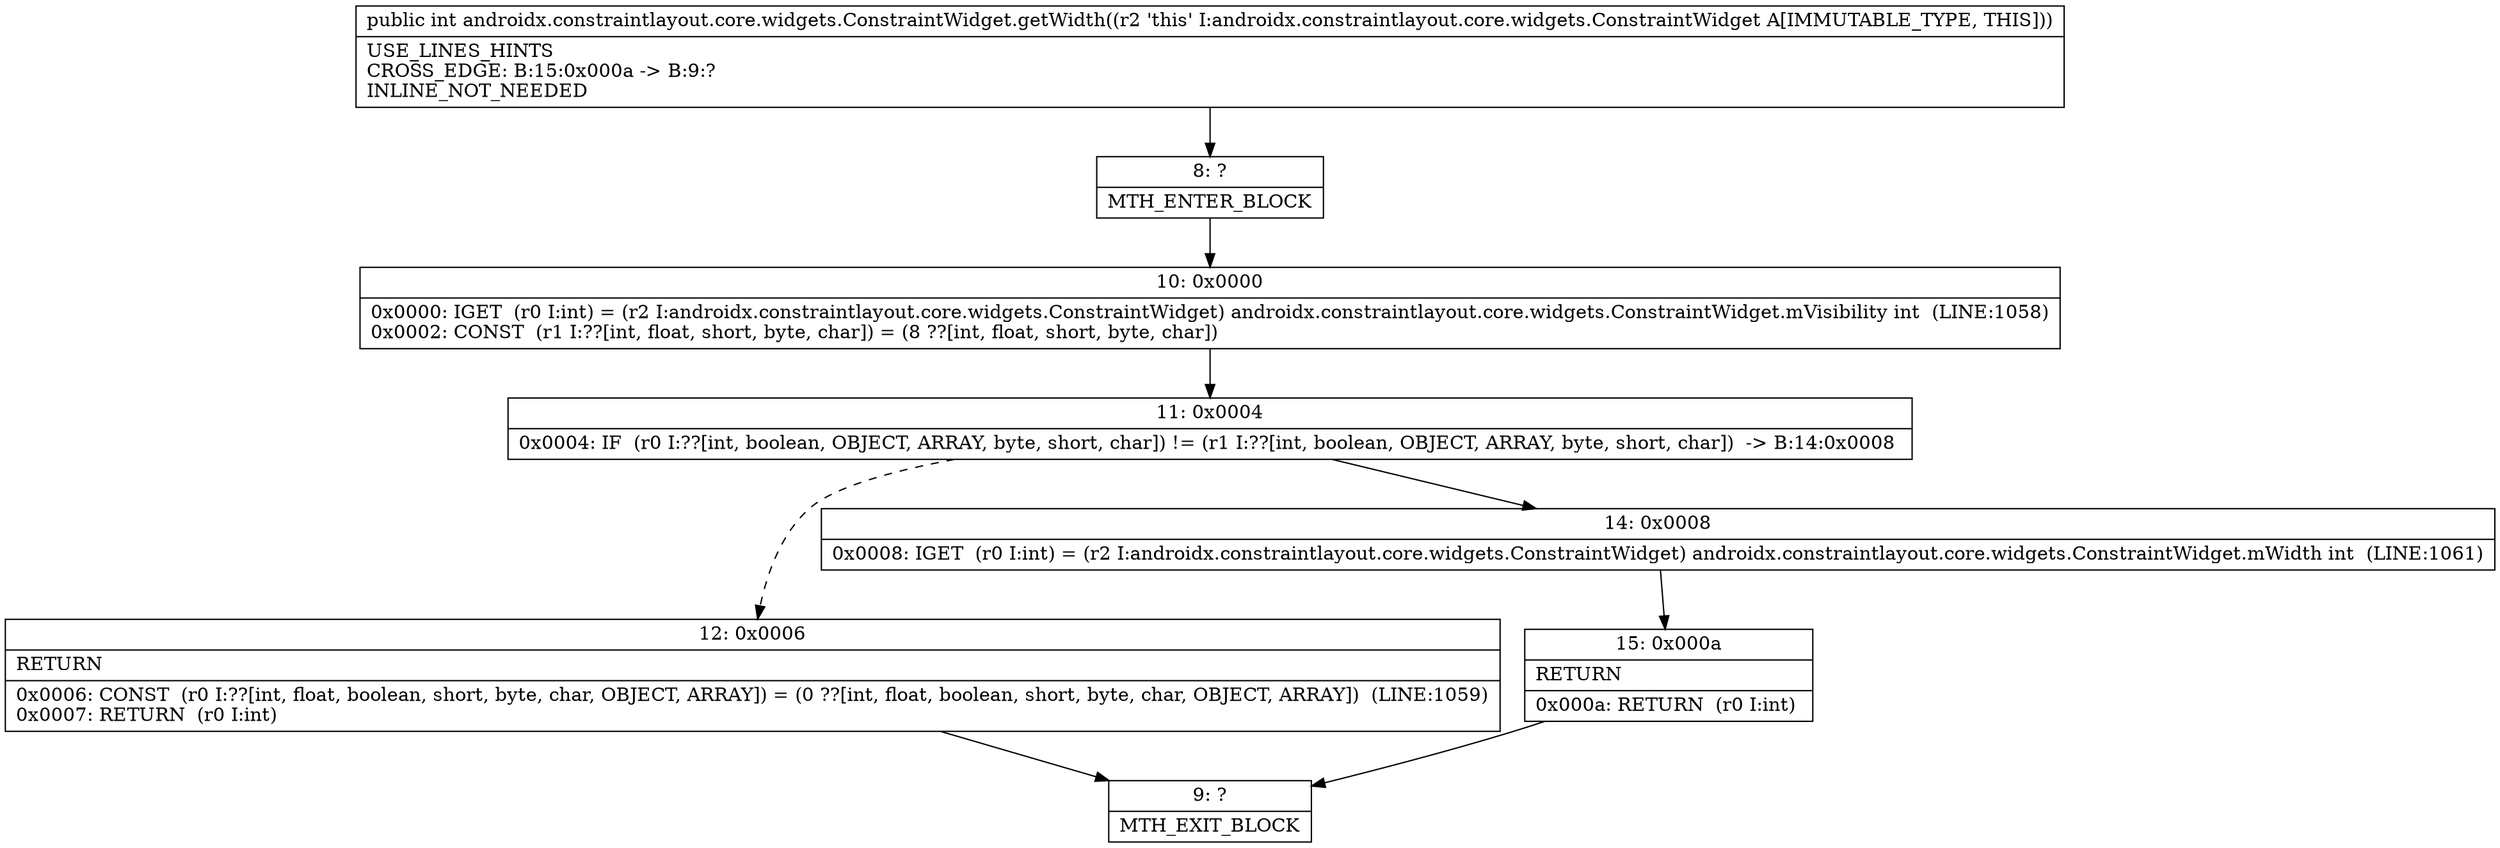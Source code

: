 digraph "CFG forandroidx.constraintlayout.core.widgets.ConstraintWidget.getWidth()I" {
Node_8 [shape=record,label="{8\:\ ?|MTH_ENTER_BLOCK\l}"];
Node_10 [shape=record,label="{10\:\ 0x0000|0x0000: IGET  (r0 I:int) = (r2 I:androidx.constraintlayout.core.widgets.ConstraintWidget) androidx.constraintlayout.core.widgets.ConstraintWidget.mVisibility int  (LINE:1058)\l0x0002: CONST  (r1 I:??[int, float, short, byte, char]) = (8 ??[int, float, short, byte, char]) \l}"];
Node_11 [shape=record,label="{11\:\ 0x0004|0x0004: IF  (r0 I:??[int, boolean, OBJECT, ARRAY, byte, short, char]) != (r1 I:??[int, boolean, OBJECT, ARRAY, byte, short, char])  \-\> B:14:0x0008 \l}"];
Node_12 [shape=record,label="{12\:\ 0x0006|RETURN\l|0x0006: CONST  (r0 I:??[int, float, boolean, short, byte, char, OBJECT, ARRAY]) = (0 ??[int, float, boolean, short, byte, char, OBJECT, ARRAY])  (LINE:1059)\l0x0007: RETURN  (r0 I:int) \l}"];
Node_9 [shape=record,label="{9\:\ ?|MTH_EXIT_BLOCK\l}"];
Node_14 [shape=record,label="{14\:\ 0x0008|0x0008: IGET  (r0 I:int) = (r2 I:androidx.constraintlayout.core.widgets.ConstraintWidget) androidx.constraintlayout.core.widgets.ConstraintWidget.mWidth int  (LINE:1061)\l}"];
Node_15 [shape=record,label="{15\:\ 0x000a|RETURN\l|0x000a: RETURN  (r0 I:int) \l}"];
MethodNode[shape=record,label="{public int androidx.constraintlayout.core.widgets.ConstraintWidget.getWidth((r2 'this' I:androidx.constraintlayout.core.widgets.ConstraintWidget A[IMMUTABLE_TYPE, THIS]))  | USE_LINES_HINTS\lCROSS_EDGE: B:15:0x000a \-\> B:9:?\lINLINE_NOT_NEEDED\l}"];
MethodNode -> Node_8;Node_8 -> Node_10;
Node_10 -> Node_11;
Node_11 -> Node_12[style=dashed];
Node_11 -> Node_14;
Node_12 -> Node_9;
Node_14 -> Node_15;
Node_15 -> Node_9;
}

